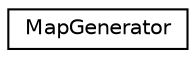 digraph "Graphical Class Hierarchy"
{
 // LATEX_PDF_SIZE
  edge [fontname="Helvetica",fontsize="10",labelfontname="Helvetica",labelfontsize="10"];
  node [fontname="Helvetica",fontsize="10",shape=record];
  rankdir="LR";
  Node0 [label="MapGenerator",height=0.2,width=0.4,color="black", fillcolor="white", style="filled",URL="$class_map_generator.html",tooltip=" "];
}
